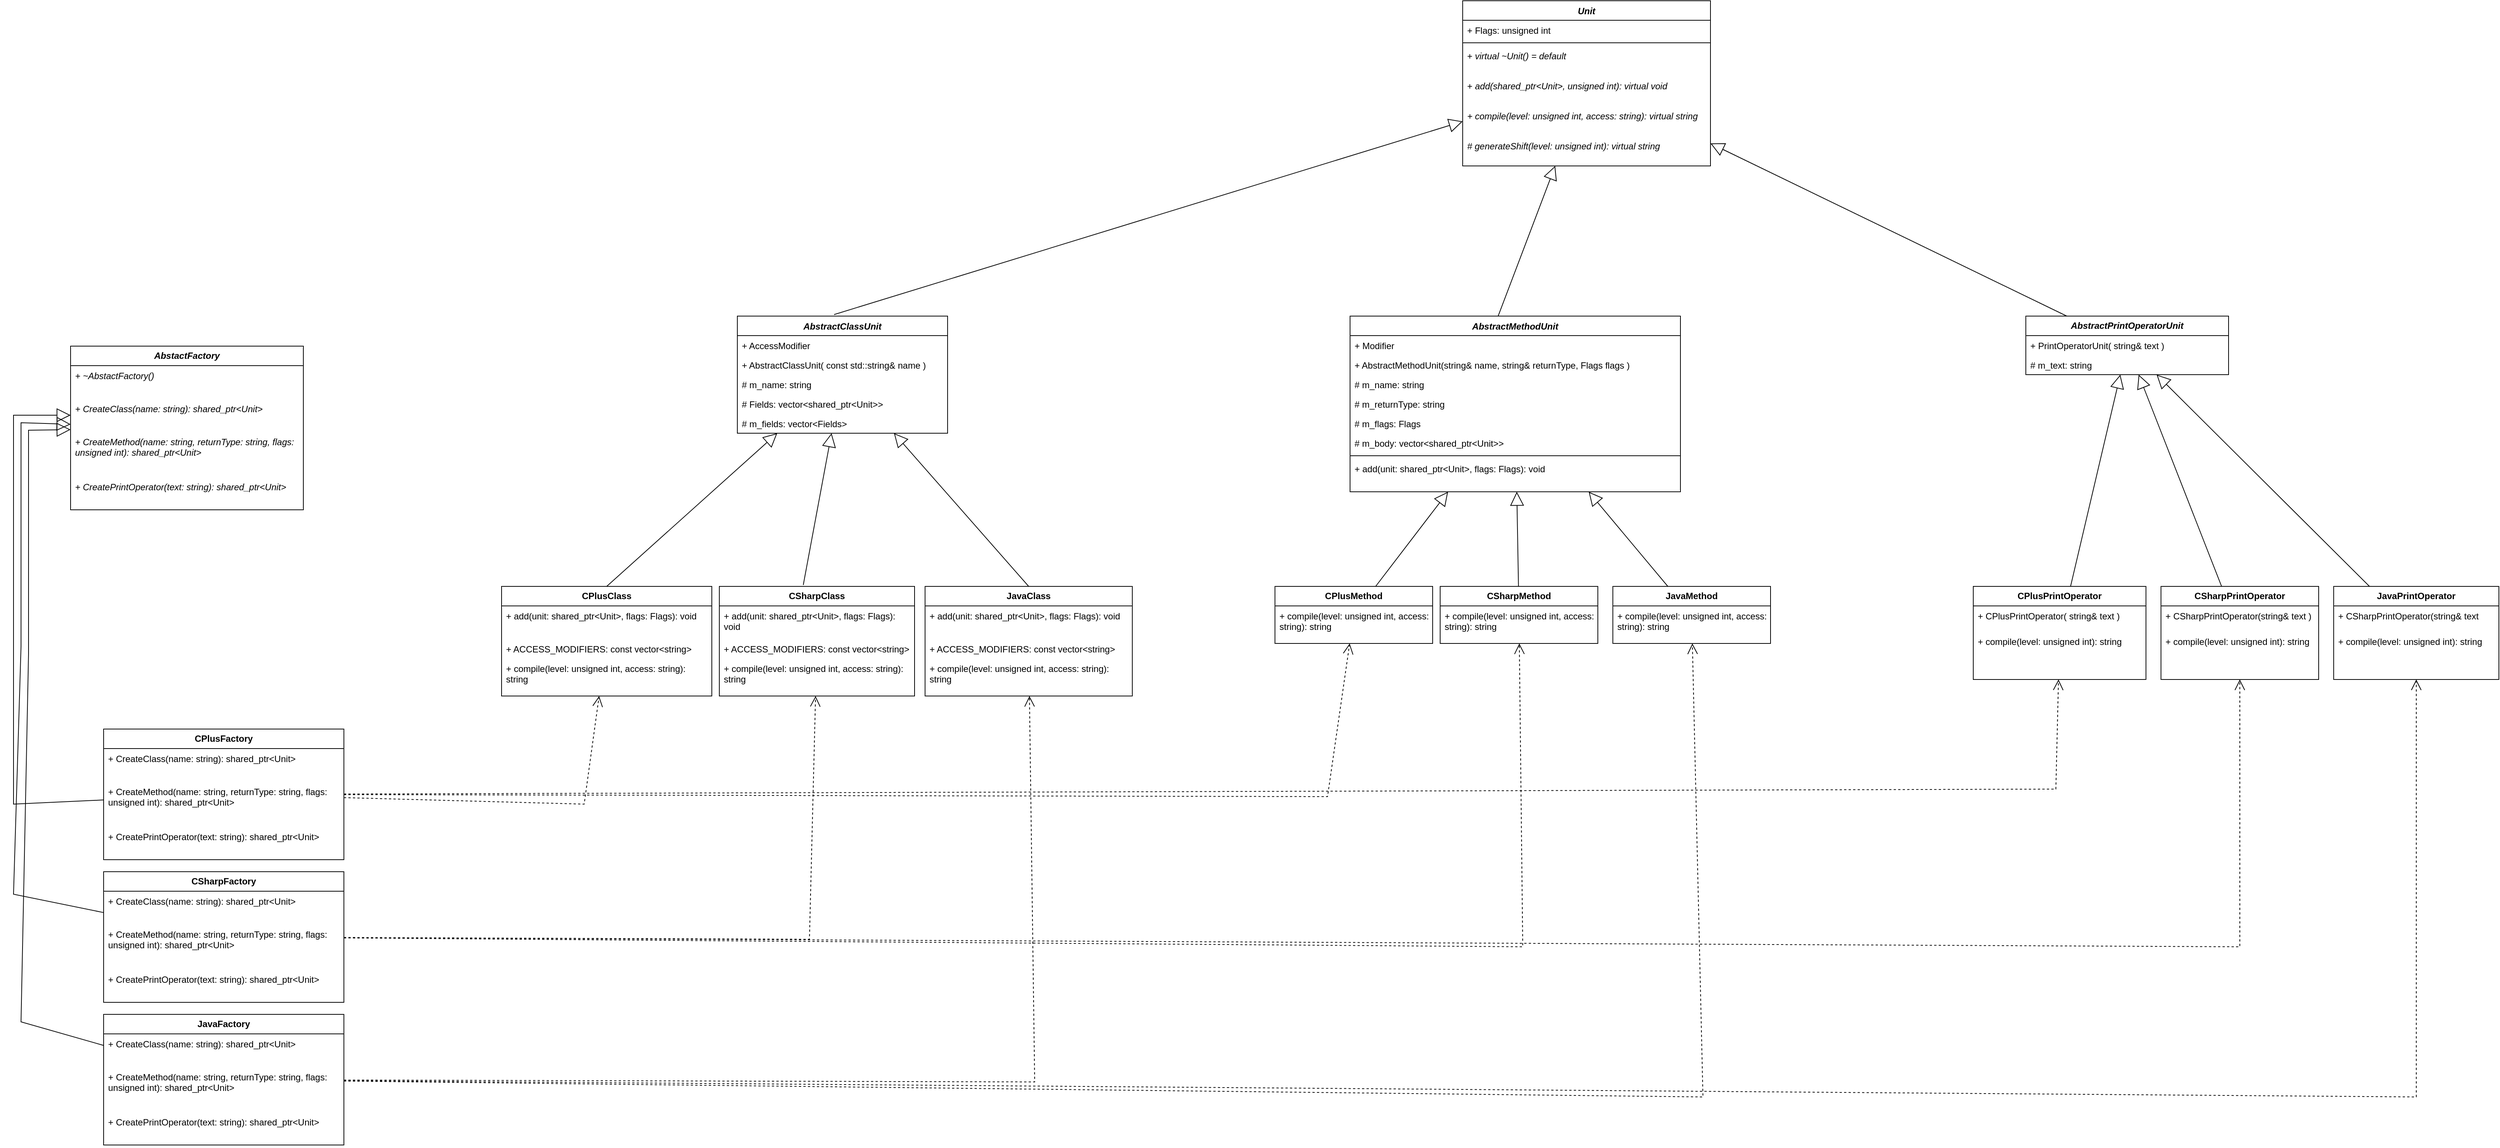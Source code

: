 <mxfile version="24.4.4" type="device">
  <diagram name="Страница — 1" id="qiLK4TDkztnywe2xz11D">
    <mxGraphModel dx="4507" dy="2692" grid="1" gridSize="10" guides="1" tooltips="1" connect="1" arrows="1" fold="1" page="1" pageScale="1" pageWidth="827" pageHeight="1169" math="0" shadow="0">
      <root>
        <mxCell id="0" />
        <mxCell id="1" parent="0" />
        <mxCell id="GWD56itQVeRUP17GlNMs-5" value="&lt;i&gt;Unit&lt;/i&gt;" style="swimlane;fontStyle=1;align=center;verticalAlign=top;childLayout=stackLayout;horizontal=1;startSize=26;horizontalStack=0;resizeParent=1;resizeParentMax=0;resizeLast=0;collapsible=1;marginBottom=0;whiteSpace=wrap;html=1;" parent="1" vertex="1">
          <mxGeometry x="1130" y="-540" width="330" height="220" as="geometry" />
        </mxCell>
        <mxCell id="GWD56itQVeRUP17GlNMs-6" value="+ Flags: unsigned int&lt;div&gt;&lt;br&gt;&lt;/div&gt;" style="text;strokeColor=none;fillColor=none;align=left;verticalAlign=top;spacingLeft=4;spacingRight=4;overflow=hidden;rotatable=0;points=[[0,0.5],[1,0.5]];portConstraint=eastwest;whiteSpace=wrap;html=1;" parent="GWD56itQVeRUP17GlNMs-5" vertex="1">
          <mxGeometry y="26" width="330" height="26" as="geometry" />
        </mxCell>
        <mxCell id="GWD56itQVeRUP17GlNMs-7" value="" style="line;strokeWidth=1;fillColor=none;align=left;verticalAlign=middle;spacingTop=-1;spacingLeft=3;spacingRight=3;rotatable=0;labelPosition=right;points=[];portConstraint=eastwest;strokeColor=inherit;" parent="GWD56itQVeRUP17GlNMs-5" vertex="1">
          <mxGeometry y="52" width="330" height="8" as="geometry" />
        </mxCell>
        <mxCell id="GWD56itQVeRUP17GlNMs-11" value="+ &lt;i&gt;virtual ~Unit() = default&lt;/i&gt;" style="text;strokeColor=none;fillColor=none;align=left;verticalAlign=top;spacingLeft=4;spacingRight=4;overflow=hidden;rotatable=0;points=[[0,0.5],[1,0.5]];portConstraint=eastwest;whiteSpace=wrap;html=1;" parent="GWD56itQVeRUP17GlNMs-5" vertex="1">
          <mxGeometry y="60" width="330" height="40" as="geometry" />
        </mxCell>
        <mxCell id="GWD56itQVeRUP17GlNMs-8" value="+ &lt;i&gt;add(shared_ptr&amp;lt;Unit&amp;gt;, unsigned int): virtual void&lt;/i&gt;" style="text;strokeColor=none;fillColor=none;align=left;verticalAlign=top;spacingLeft=4;spacingRight=4;overflow=hidden;rotatable=0;points=[[0,0.5],[1,0.5]];portConstraint=eastwest;whiteSpace=wrap;html=1;" parent="GWD56itQVeRUP17GlNMs-5" vertex="1">
          <mxGeometry y="100" width="330" height="40" as="geometry" />
        </mxCell>
        <mxCell id="GWD56itQVeRUP17GlNMs-9" value="&lt;i&gt;+ compile(level: unsigned int, access: string): virtual string&lt;/i&gt;" style="text;strokeColor=none;fillColor=none;align=left;verticalAlign=top;spacingLeft=4;spacingRight=4;overflow=hidden;rotatable=0;points=[[0,0.5],[1,0.5]];portConstraint=eastwest;whiteSpace=wrap;html=1;" parent="GWD56itQVeRUP17GlNMs-5" vertex="1">
          <mxGeometry y="140" width="330" height="40" as="geometry" />
        </mxCell>
        <mxCell id="GWD56itQVeRUP17GlNMs-10" value="&lt;i&gt;# generateShift(level: unsigned int): virtual string&lt;/i&gt;" style="text;strokeColor=none;fillColor=none;align=left;verticalAlign=top;spacingLeft=4;spacingRight=4;overflow=hidden;rotatable=0;points=[[0,0.5],[1,0.5]];portConstraint=eastwest;whiteSpace=wrap;html=1;" parent="GWD56itQVeRUP17GlNMs-5" vertex="1">
          <mxGeometry y="180" width="330" height="40" as="geometry" />
        </mxCell>
        <mxCell id="GWD56itQVeRUP17GlNMs-12" value="&lt;i&gt;AbstractClassUnit&lt;/i&gt;" style="swimlane;fontStyle=1;align=center;verticalAlign=top;childLayout=stackLayout;horizontal=1;startSize=26;horizontalStack=0;resizeParent=1;resizeParentMax=0;resizeLast=0;collapsible=1;marginBottom=0;whiteSpace=wrap;html=1;" parent="1" vertex="1">
          <mxGeometry x="164" y="-120" width="280" height="156" as="geometry" />
        </mxCell>
        <mxCell id="GWD56itQVeRUP17GlNMs-13" value="+ AccessModifier" style="text;strokeColor=none;fillColor=none;align=left;verticalAlign=top;spacingLeft=4;spacingRight=4;overflow=hidden;rotatable=0;points=[[0,0.5],[1,0.5]];portConstraint=eastwest;whiteSpace=wrap;html=1;" parent="GWD56itQVeRUP17GlNMs-12" vertex="1">
          <mxGeometry y="26" width="280" height="26" as="geometry" />
        </mxCell>
        <mxCell id="GWD56itQVeRUP17GlNMs-39" value="+ AbstractClassUnit( const std::string&amp;amp; name )" style="text;strokeColor=none;fillColor=none;align=left;verticalAlign=top;spacingLeft=4;spacingRight=4;overflow=hidden;rotatable=0;points=[[0,0.5],[1,0.5]];portConstraint=eastwest;whiteSpace=wrap;html=1;" parent="GWD56itQVeRUP17GlNMs-12" vertex="1">
          <mxGeometry y="52" width="280" height="26" as="geometry" />
        </mxCell>
        <mxCell id="GWD56itQVeRUP17GlNMs-15" value="# m_name: string" style="text;strokeColor=none;fillColor=none;align=left;verticalAlign=top;spacingLeft=4;spacingRight=4;overflow=hidden;rotatable=0;points=[[0,0.5],[1,0.5]];portConstraint=eastwest;whiteSpace=wrap;html=1;" parent="GWD56itQVeRUP17GlNMs-12" vertex="1">
          <mxGeometry y="78" width="280" height="26" as="geometry" />
        </mxCell>
        <mxCell id="GWD56itQVeRUP17GlNMs-16" value="# Fields: vector&amp;lt;shared_ptr&amp;lt;Unit&amp;gt;&amp;gt;" style="text;strokeColor=none;fillColor=none;align=left;verticalAlign=top;spacingLeft=4;spacingRight=4;overflow=hidden;rotatable=0;points=[[0,0.5],[1,0.5]];portConstraint=eastwest;whiteSpace=wrap;html=1;" parent="GWD56itQVeRUP17GlNMs-12" vertex="1">
          <mxGeometry y="104" width="280" height="26" as="geometry" />
        </mxCell>
        <mxCell id="GWD56itQVeRUP17GlNMs-17" value="# m_fields: vector&amp;lt;Fields&amp;gt;&lt;span style=&quot;font-family: monospace; font-size: 0px; text-wrap: nowrap;&quot;&gt;%3CmxGraphModel%3E%3Croot%3E%3CmxCell%20id%3D%220%22%2F%3E%3CmxCell%20id%3D%221%22%20parent%3D%220%22%2F%3E%3CmxCell%20id%3D%222%22%20value%3D%22%2B%20ACCESS_MODIFIERS%3A%20vector%26amp%3Blt%3Bstring%26amp%3Bgt%3B%22%20style%3D%22text%3BstrokeColor%3Dnone%3BfillColor%3Dnone%3Balign%3Dleft%3BverticalAlign%3Dtop%3BspacingLeft%3D4%3BspacingRight%3D4%3Boverflow%3Dhidden%3Brotatable%3D0%3Bpoints%3D%5B%5B0%2C0.5%5D%2C%5B1%2C0.5%5D%5D%3BportConstraint%3Deastwest%3BwhiteSpace%3Dwrap%3Bhtml%3D1%3B%22%20vertex%3D%221%22%20parent%3D%221%22%3E%3CmxGeometry%20x%3D%22300%22%20y%3D%22472%22%20width%3D%22250%22%20height%3D%2226%22%20as%3D%22geometry%22%2F%3E%3C%2FmxCell%3E%3C%2Froot%3E%3C%2FmxGraphModel%3E&lt;/span&gt;" style="text;strokeColor=none;fillColor=none;align=left;verticalAlign=top;spacingLeft=4;spacingRight=4;overflow=hidden;rotatable=0;points=[[0,0.5],[1,0.5]];portConstraint=eastwest;whiteSpace=wrap;html=1;" parent="GWD56itQVeRUP17GlNMs-12" vertex="1">
          <mxGeometry y="130" width="280" height="26" as="geometry" />
        </mxCell>
        <mxCell id="GWD56itQVeRUP17GlNMs-18" value="" style="endArrow=block;endSize=16;endFill=0;html=1;rounded=0;exitX=0.46;exitY=-0.013;exitDx=0;exitDy=0;exitPerimeter=0;" parent="1" source="GWD56itQVeRUP17GlNMs-12" target="GWD56itQVeRUP17GlNMs-5" edge="1">
          <mxGeometry width="160" relative="1" as="geometry">
            <mxPoint x="510" y="-130" as="sourcePoint" />
            <mxPoint x="670" y="-130" as="targetPoint" />
          </mxGeometry>
        </mxCell>
        <mxCell id="GWD56itQVeRUP17GlNMs-19" value="&lt;b&gt;CPlusClass&lt;/b&gt;" style="swimlane;fontStyle=0;childLayout=stackLayout;horizontal=1;startSize=26;fillColor=none;horizontalStack=0;resizeParent=1;resizeParentMax=0;resizeLast=0;collapsible=1;marginBottom=0;whiteSpace=wrap;html=1;" parent="1" vertex="1">
          <mxGeometry x="-150" y="240" width="280" height="146" as="geometry" />
        </mxCell>
        <mxCell id="GWD56itQVeRUP17GlNMs-20" value="+ add(unit: shared_ptr&amp;lt;Unit&amp;gt;, flags: Flags): void" style="text;strokeColor=none;fillColor=none;align=left;verticalAlign=top;spacingLeft=4;spacingRight=4;overflow=hidden;rotatable=0;points=[[0,0.5],[1,0.5]];portConstraint=eastwest;whiteSpace=wrap;html=1;" parent="GWD56itQVeRUP17GlNMs-19" vertex="1">
          <mxGeometry y="26" width="280" height="44" as="geometry" />
        </mxCell>
        <mxCell id="QZtHSP2NVv1LW4eEc2s5-1" value="+ ACCESS_MODIFIERS: const vector&amp;lt;string&amp;gt;" style="text;strokeColor=none;fillColor=none;align=left;verticalAlign=top;spacingLeft=4;spacingRight=4;overflow=hidden;rotatable=0;points=[[0,0.5],[1,0.5]];portConstraint=eastwest;whiteSpace=wrap;html=1;" parent="GWD56itQVeRUP17GlNMs-19" vertex="1">
          <mxGeometry y="70" width="280" height="26" as="geometry" />
        </mxCell>
        <mxCell id="GWD56itQVeRUP17GlNMs-21" value="+ compile(level: unsigned int, access: string): string" style="text;strokeColor=none;fillColor=none;align=left;verticalAlign=top;spacingLeft=4;spacingRight=4;overflow=hidden;rotatable=0;points=[[0,0.5],[1,0.5]];portConstraint=eastwest;whiteSpace=wrap;html=1;" parent="GWD56itQVeRUP17GlNMs-19" vertex="1">
          <mxGeometry y="96" width="280" height="50" as="geometry" />
        </mxCell>
        <mxCell id="GWD56itQVeRUP17GlNMs-22" value="&lt;b&gt;CSharpClass&lt;/b&gt;" style="swimlane;fontStyle=0;childLayout=stackLayout;horizontal=1;startSize=26;fillColor=none;horizontalStack=0;resizeParent=1;resizeParentMax=0;resizeLast=0;collapsible=1;marginBottom=0;whiteSpace=wrap;html=1;" parent="1" vertex="1">
          <mxGeometry x="140" y="240" width="260" height="146" as="geometry" />
        </mxCell>
        <mxCell id="GWD56itQVeRUP17GlNMs-23" value="+ add(unit: shared_ptr&amp;lt;Unit&amp;gt;, flags: Flags): void" style="text;strokeColor=none;fillColor=none;align=left;verticalAlign=top;spacingLeft=4;spacingRight=4;overflow=hidden;rotatable=0;points=[[0,0.5],[1,0.5]];portConstraint=eastwest;whiteSpace=wrap;html=1;" parent="GWD56itQVeRUP17GlNMs-22" vertex="1">
          <mxGeometry y="26" width="260" height="44" as="geometry" />
        </mxCell>
        <mxCell id="QZtHSP2NVv1LW4eEc2s5-2" value="+ ACCESS_MODIFIERS: const vector&amp;lt;string&amp;gt;" style="text;strokeColor=none;fillColor=none;align=left;verticalAlign=top;spacingLeft=4;spacingRight=4;overflow=hidden;rotatable=0;points=[[0,0.5],[1,0.5]];portConstraint=eastwest;whiteSpace=wrap;html=1;" parent="GWD56itQVeRUP17GlNMs-22" vertex="1">
          <mxGeometry y="70" width="260" height="26" as="geometry" />
        </mxCell>
        <mxCell id="GWD56itQVeRUP17GlNMs-24" value="+ compile(level: unsigned int, access: string): string" style="text;strokeColor=none;fillColor=none;align=left;verticalAlign=top;spacingLeft=4;spacingRight=4;overflow=hidden;rotatable=0;points=[[0,0.5],[1,0.5]];portConstraint=eastwest;whiteSpace=wrap;html=1;" parent="GWD56itQVeRUP17GlNMs-22" vertex="1">
          <mxGeometry y="96" width="260" height="50" as="geometry" />
        </mxCell>
        <mxCell id="GWD56itQVeRUP17GlNMs-25" value="&lt;b&gt;JavaClass&lt;/b&gt;" style="swimlane;fontStyle=0;childLayout=stackLayout;horizontal=1;startSize=26;fillColor=none;horizontalStack=0;resizeParent=1;resizeParentMax=0;resizeLast=0;collapsible=1;marginBottom=0;whiteSpace=wrap;html=1;" parent="1" vertex="1">
          <mxGeometry x="414" y="240" width="276" height="146" as="geometry" />
        </mxCell>
        <mxCell id="GWD56itQVeRUP17GlNMs-26" value="+ add(unit: shared_ptr&amp;lt;Unit&amp;gt;, flags: Flags): void" style="text;strokeColor=none;fillColor=none;align=left;verticalAlign=top;spacingLeft=4;spacingRight=4;overflow=hidden;rotatable=0;points=[[0,0.5],[1,0.5]];portConstraint=eastwest;whiteSpace=wrap;html=1;" parent="GWD56itQVeRUP17GlNMs-25" vertex="1">
          <mxGeometry y="26" width="276" height="44" as="geometry" />
        </mxCell>
        <mxCell id="QZtHSP2NVv1LW4eEc2s5-3" value="+ ACCESS_MODIFIERS: const vector&amp;lt;string&amp;gt;" style="text;strokeColor=none;fillColor=none;align=left;verticalAlign=top;spacingLeft=4;spacingRight=4;overflow=hidden;rotatable=0;points=[[0,0.5],[1,0.5]];portConstraint=eastwest;whiteSpace=wrap;html=1;" parent="GWD56itQVeRUP17GlNMs-25" vertex="1">
          <mxGeometry y="70" width="276" height="26" as="geometry" />
        </mxCell>
        <mxCell id="GWD56itQVeRUP17GlNMs-27" value="+ compile(level: unsigned int, access: string): string" style="text;strokeColor=none;fillColor=none;align=left;verticalAlign=top;spacingLeft=4;spacingRight=4;overflow=hidden;rotatable=0;points=[[0,0.5],[1,0.5]];portConstraint=eastwest;whiteSpace=wrap;html=1;" parent="GWD56itQVeRUP17GlNMs-25" vertex="1">
          <mxGeometry y="96" width="276" height="50" as="geometry" />
        </mxCell>
        <mxCell id="GWD56itQVeRUP17GlNMs-28" value="" style="endArrow=block;endSize=16;endFill=0;html=1;rounded=0;exitX=0.5;exitY=0;exitDx=0;exitDy=0;" parent="1" source="GWD56itQVeRUP17GlNMs-19" target="GWD56itQVeRUP17GlNMs-12" edge="1">
          <mxGeometry width="160" relative="1" as="geometry">
            <mxPoint x="-180" y="-14" as="sourcePoint" />
            <mxPoint x="210" y="-220" as="targetPoint" />
          </mxGeometry>
        </mxCell>
        <mxCell id="GWD56itQVeRUP17GlNMs-29" value="" style="endArrow=block;endSize=16;endFill=0;html=1;rounded=0;exitX=0.43;exitY=-0.013;exitDx=0;exitDy=0;exitPerimeter=0;" parent="1" source="GWD56itQVeRUP17GlNMs-22" target="GWD56itQVeRUP17GlNMs-12" edge="1">
          <mxGeometry width="160" relative="1" as="geometry">
            <mxPoint x="79" y="120" as="sourcePoint" />
            <mxPoint x="186" y="46" as="targetPoint" />
          </mxGeometry>
        </mxCell>
        <mxCell id="GWD56itQVeRUP17GlNMs-30" value="" style="endArrow=block;endSize=16;endFill=0;html=1;rounded=0;exitX=0.5;exitY=0;exitDx=0;exitDy=0;" parent="1" source="GWD56itQVeRUP17GlNMs-25" target="GWD56itQVeRUP17GlNMs-12" edge="1">
          <mxGeometry width="160" relative="1" as="geometry">
            <mxPoint x="520" y="74" as="sourcePoint" />
            <mxPoint x="627" as="targetPoint" />
          </mxGeometry>
        </mxCell>
        <mxCell id="GWD56itQVeRUP17GlNMs-47" value="" style="endArrow=block;endSize=16;endFill=0;html=1;rounded=0;exitX=0.446;exitY=0.011;exitDx=0;exitDy=0;exitPerimeter=0;" parent="1" source="GWD56itQVeRUP17GlNMs-58" target="GWD56itQVeRUP17GlNMs-5" edge="1">
          <mxGeometry width="160" relative="1" as="geometry">
            <mxPoint x="1077" y="-90" as="sourcePoint" />
            <mxPoint x="837" y="-309" as="targetPoint" />
          </mxGeometry>
        </mxCell>
        <mxCell id="GWD56itQVeRUP17GlNMs-58" value="&lt;i&gt;AbstractMethodUnit&lt;/i&gt;" style="swimlane;fontStyle=1;align=center;verticalAlign=top;childLayout=stackLayout;horizontal=1;startSize=26;horizontalStack=0;resizeParent=1;resizeParentMax=0;resizeLast=0;collapsible=1;marginBottom=0;whiteSpace=wrap;html=1;" parent="1" vertex="1">
          <mxGeometry x="980" y="-120" width="440" height="234" as="geometry" />
        </mxCell>
        <mxCell id="GWD56itQVeRUP17GlNMs-59" value="+ Modifier" style="text;strokeColor=none;fillColor=none;align=left;verticalAlign=top;spacingLeft=4;spacingRight=4;overflow=hidden;rotatable=0;points=[[0,0.5],[1,0.5]];portConstraint=eastwest;whiteSpace=wrap;html=1;" parent="GWD56itQVeRUP17GlNMs-58" vertex="1">
          <mxGeometry y="26" width="440" height="26" as="geometry" />
        </mxCell>
        <mxCell id="GWD56itQVeRUP17GlNMs-66" value="+ AbstractMethodUnit(string&amp;amp; name, string&amp;amp; returnType, Flags flags )" style="text;strokeColor=none;fillColor=none;align=left;verticalAlign=top;spacingLeft=4;spacingRight=4;overflow=hidden;rotatable=0;points=[[0,0.5],[1,0.5]];portConstraint=eastwest;whiteSpace=wrap;html=1;" parent="GWD56itQVeRUP17GlNMs-58" vertex="1">
          <mxGeometry y="52" width="440" height="26" as="geometry" />
        </mxCell>
        <mxCell id="GWD56itQVeRUP17GlNMs-60" value="# m_name: string" style="text;strokeColor=none;fillColor=none;align=left;verticalAlign=top;spacingLeft=4;spacingRight=4;overflow=hidden;rotatable=0;points=[[0,0.5],[1,0.5]];portConstraint=eastwest;whiteSpace=wrap;html=1;" parent="GWD56itQVeRUP17GlNMs-58" vertex="1">
          <mxGeometry y="78" width="440" height="26" as="geometry" />
        </mxCell>
        <mxCell id="GWD56itQVeRUP17GlNMs-61" value="# m_returnType: string" style="text;strokeColor=none;fillColor=none;align=left;verticalAlign=top;spacingLeft=4;spacingRight=4;overflow=hidden;rotatable=0;points=[[0,0.5],[1,0.5]];portConstraint=eastwest;whiteSpace=wrap;html=1;" parent="GWD56itQVeRUP17GlNMs-58" vertex="1">
          <mxGeometry y="104" width="440" height="26" as="geometry" />
        </mxCell>
        <mxCell id="GWD56itQVeRUP17GlNMs-62" value="# m_flags: Flags&lt;div&gt;&lt;br&gt;&lt;/div&gt;" style="text;strokeColor=none;fillColor=none;align=left;verticalAlign=top;spacingLeft=4;spacingRight=4;overflow=hidden;rotatable=0;points=[[0,0.5],[1,0.5]];portConstraint=eastwest;whiteSpace=wrap;html=1;" parent="GWD56itQVeRUP17GlNMs-58" vertex="1">
          <mxGeometry y="130" width="440" height="26" as="geometry" />
        </mxCell>
        <mxCell id="GWD56itQVeRUP17GlNMs-63" value="# m_body: vector&amp;lt;shared_ptr&amp;lt;Unit&amp;gt;&amp;gt;" style="text;strokeColor=none;fillColor=none;align=left;verticalAlign=top;spacingLeft=4;spacingRight=4;overflow=hidden;rotatable=0;points=[[0,0.5],[1,0.5]];portConstraint=eastwest;whiteSpace=wrap;html=1;" parent="GWD56itQVeRUP17GlNMs-58" vertex="1">
          <mxGeometry y="156" width="440" height="26" as="geometry" />
        </mxCell>
        <mxCell id="GWD56itQVeRUP17GlNMs-64" value="" style="line;strokeWidth=1;fillColor=none;align=left;verticalAlign=middle;spacingTop=-1;spacingLeft=3;spacingRight=3;rotatable=0;labelPosition=right;points=[];portConstraint=eastwest;strokeColor=inherit;" parent="GWD56itQVeRUP17GlNMs-58" vertex="1">
          <mxGeometry y="182" width="440" height="8" as="geometry" />
        </mxCell>
        <mxCell id="GWD56itQVeRUP17GlNMs-65" value="+ add(unit: shared_ptr&amp;lt;Unit&amp;gt;, flags: Flags): void" style="text;strokeColor=none;fillColor=none;align=left;verticalAlign=top;spacingLeft=4;spacingRight=4;overflow=hidden;rotatable=0;points=[[0,0.5],[1,0.5]];portConstraint=eastwest;whiteSpace=wrap;html=1;" parent="GWD56itQVeRUP17GlNMs-58" vertex="1">
          <mxGeometry y="190" width="440" height="44" as="geometry" />
        </mxCell>
        <mxCell id="GWD56itQVeRUP17GlNMs-72" value="&lt;b&gt;CPlusMethod&lt;/b&gt;" style="swimlane;fontStyle=0;childLayout=stackLayout;horizontal=1;startSize=26;fillColor=none;horizontalStack=0;resizeParent=1;resizeParentMax=0;resizeLast=0;collapsible=1;marginBottom=0;whiteSpace=wrap;html=1;" parent="1" vertex="1">
          <mxGeometry x="880" y="240" width="210" height="76" as="geometry" />
        </mxCell>
        <mxCell id="GWD56itQVeRUP17GlNMs-73" value="+ compile(level: unsigned int, access: string): string" style="text;strokeColor=none;fillColor=none;align=left;verticalAlign=top;spacingLeft=4;spacingRight=4;overflow=hidden;rotatable=0;points=[[0,0.5],[1,0.5]];portConstraint=eastwest;whiteSpace=wrap;html=1;" parent="GWD56itQVeRUP17GlNMs-72" vertex="1">
          <mxGeometry y="26" width="210" height="50" as="geometry" />
        </mxCell>
        <mxCell id="GWD56itQVeRUP17GlNMs-74" value="&lt;b&gt;CSharpMethod&lt;/b&gt;" style="swimlane;fontStyle=0;childLayout=stackLayout;horizontal=1;startSize=26;fillColor=none;horizontalStack=0;resizeParent=1;resizeParentMax=0;resizeLast=0;collapsible=1;marginBottom=0;whiteSpace=wrap;html=1;" parent="1" vertex="1">
          <mxGeometry x="1100" y="240" width="210" height="76" as="geometry" />
        </mxCell>
        <mxCell id="GWD56itQVeRUP17GlNMs-75" value="+ compile(level: unsigned int, access: string): string" style="text;strokeColor=none;fillColor=none;align=left;verticalAlign=top;spacingLeft=4;spacingRight=4;overflow=hidden;rotatable=0;points=[[0,0.5],[1,0.5]];portConstraint=eastwest;whiteSpace=wrap;html=1;" parent="GWD56itQVeRUP17GlNMs-74" vertex="1">
          <mxGeometry y="26" width="210" height="50" as="geometry" />
        </mxCell>
        <mxCell id="GWD56itQVeRUP17GlNMs-76" value="&lt;b&gt;JavaMethod&lt;/b&gt;" style="swimlane;fontStyle=0;childLayout=stackLayout;horizontal=1;startSize=26;fillColor=none;horizontalStack=0;resizeParent=1;resizeParentMax=0;resizeLast=0;collapsible=1;marginBottom=0;whiteSpace=wrap;html=1;" parent="1" vertex="1">
          <mxGeometry x="1330" y="240" width="210" height="76" as="geometry" />
        </mxCell>
        <mxCell id="GWD56itQVeRUP17GlNMs-77" value="+ compile(level: unsigned int, access: string): string" style="text;strokeColor=none;fillColor=none;align=left;verticalAlign=top;spacingLeft=4;spacingRight=4;overflow=hidden;rotatable=0;points=[[0,0.5],[1,0.5]];portConstraint=eastwest;whiteSpace=wrap;html=1;" parent="GWD56itQVeRUP17GlNMs-76" vertex="1">
          <mxGeometry y="26" width="210" height="50" as="geometry" />
        </mxCell>
        <mxCell id="GWD56itQVeRUP17GlNMs-78" value="" style="endArrow=block;endSize=16;endFill=0;html=1;rounded=0;" parent="1" source="GWD56itQVeRUP17GlNMs-72" target="GWD56itQVeRUP17GlNMs-58" edge="1">
          <mxGeometry width="160" relative="1" as="geometry">
            <mxPoint x="894" y="208" as="sourcePoint" />
            <mxPoint x="730" y="30" as="targetPoint" />
          </mxGeometry>
        </mxCell>
        <mxCell id="GWD56itQVeRUP17GlNMs-79" value="" style="endArrow=block;endSize=16;endFill=0;html=1;rounded=0;" parent="1" source="GWD56itQVeRUP17GlNMs-74" target="GWD56itQVeRUP17GlNMs-58" edge="1">
          <mxGeometry width="160" relative="1" as="geometry">
            <mxPoint x="1192" y="238" as="sourcePoint" />
            <mxPoint x="1086" y="124" as="targetPoint" />
          </mxGeometry>
        </mxCell>
        <mxCell id="GWD56itQVeRUP17GlNMs-80" value="" style="endArrow=block;endSize=16;endFill=0;html=1;rounded=0;" parent="1" source="GWD56itQVeRUP17GlNMs-76" target="GWD56itQVeRUP17GlNMs-58" edge="1">
          <mxGeometry width="160" relative="1" as="geometry">
            <mxPoint x="1202" y="248" as="sourcePoint" />
            <mxPoint x="1206" y="124" as="targetPoint" />
          </mxGeometry>
        </mxCell>
        <mxCell id="GWD56itQVeRUP17GlNMs-81" value="&lt;b&gt;&lt;i&gt;AbstractPrintOperatorUnit&lt;/i&gt;&lt;/b&gt;" style="swimlane;fontStyle=0;childLayout=stackLayout;horizontal=1;startSize=26;fillColor=none;horizontalStack=0;resizeParent=1;resizeParentMax=0;resizeLast=0;collapsible=1;marginBottom=0;whiteSpace=wrap;html=1;" parent="1" vertex="1">
          <mxGeometry x="1880" y="-120" width="270" height="78" as="geometry" />
        </mxCell>
        <mxCell id="GWD56itQVeRUP17GlNMs-82" value="+ PrintOperatorUnit( string&amp;amp; text )" style="text;strokeColor=none;fillColor=none;align=left;verticalAlign=top;spacingLeft=4;spacingRight=4;overflow=hidden;rotatable=0;points=[[0,0.5],[1,0.5]];portConstraint=eastwest;whiteSpace=wrap;html=1;" parent="GWD56itQVeRUP17GlNMs-81" vertex="1">
          <mxGeometry y="26" width="270" height="26" as="geometry" />
        </mxCell>
        <mxCell id="GWD56itQVeRUP17GlNMs-83" value="# m_text: string" style="text;strokeColor=none;fillColor=none;align=left;verticalAlign=top;spacingLeft=4;spacingRight=4;overflow=hidden;rotatable=0;points=[[0,0.5],[1,0.5]];portConstraint=eastwest;whiteSpace=wrap;html=1;" parent="GWD56itQVeRUP17GlNMs-81" vertex="1">
          <mxGeometry y="52" width="270" height="26" as="geometry" />
        </mxCell>
        <mxCell id="GWD56itQVeRUP17GlNMs-84" value="&lt;b&gt;CPlusPrintOperator&lt;/b&gt;" style="swimlane;fontStyle=0;childLayout=stackLayout;horizontal=1;startSize=26;fillColor=none;horizontalStack=0;resizeParent=1;resizeParentMax=0;resizeLast=0;collapsible=1;marginBottom=0;whiteSpace=wrap;html=1;" parent="1" vertex="1">
          <mxGeometry x="1810" y="240" width="230" height="124" as="geometry" />
        </mxCell>
        <mxCell id="GWD56itQVeRUP17GlNMs-85" value="+ CPlusPrintOperator( string&amp;amp; text )" style="text;strokeColor=none;fillColor=none;align=left;verticalAlign=top;spacingLeft=4;spacingRight=4;overflow=hidden;rotatable=0;points=[[0,0.5],[1,0.5]];portConstraint=eastwest;whiteSpace=wrap;html=1;" parent="GWD56itQVeRUP17GlNMs-84" vertex="1">
          <mxGeometry y="26" width="230" height="34" as="geometry" />
        </mxCell>
        <mxCell id="GWD56itQVeRUP17GlNMs-90" value="+ compile(level: unsigned int): string" style="text;strokeColor=none;fillColor=none;align=left;verticalAlign=top;spacingLeft=4;spacingRight=4;overflow=hidden;rotatable=0;points=[[0,0.5],[1,0.5]];portConstraint=eastwest;whiteSpace=wrap;html=1;" parent="GWD56itQVeRUP17GlNMs-84" vertex="1">
          <mxGeometry y="60" width="230" height="64" as="geometry" />
        </mxCell>
        <mxCell id="GWD56itQVeRUP17GlNMs-86" value="&lt;b&gt;CSharpPrintOperator&lt;/b&gt;" style="swimlane;fontStyle=0;childLayout=stackLayout;horizontal=1;startSize=26;fillColor=none;horizontalStack=0;resizeParent=1;resizeParentMax=0;resizeLast=0;collapsible=1;marginBottom=0;whiteSpace=wrap;html=1;" parent="1" vertex="1">
          <mxGeometry x="2060" y="240" width="210" height="124" as="geometry" />
        </mxCell>
        <mxCell id="GWD56itQVeRUP17GlNMs-87" value="+ CSharpPrintOperator(string&amp;amp; text )" style="text;strokeColor=none;fillColor=none;align=left;verticalAlign=top;spacingLeft=4;spacingRight=4;overflow=hidden;rotatable=0;points=[[0,0.5],[1,0.5]];portConstraint=eastwest;whiteSpace=wrap;html=1;" parent="GWD56itQVeRUP17GlNMs-86" vertex="1">
          <mxGeometry y="26" width="210" height="34" as="geometry" />
        </mxCell>
        <mxCell id="GWD56itQVeRUP17GlNMs-91" value="+ compile(level: unsigned int): string" style="text;strokeColor=none;fillColor=none;align=left;verticalAlign=top;spacingLeft=4;spacingRight=4;overflow=hidden;rotatable=0;points=[[0,0.5],[1,0.5]];portConstraint=eastwest;whiteSpace=wrap;html=1;" parent="GWD56itQVeRUP17GlNMs-86" vertex="1">
          <mxGeometry y="60" width="210" height="64" as="geometry" />
        </mxCell>
        <mxCell id="GWD56itQVeRUP17GlNMs-88" value="&lt;b&gt;JavaPrintOperator&lt;/b&gt;" style="swimlane;fontStyle=0;childLayout=stackLayout;horizontal=1;startSize=26;fillColor=none;horizontalStack=0;resizeParent=1;resizeParentMax=0;resizeLast=0;collapsible=1;marginBottom=0;whiteSpace=wrap;html=1;" parent="1" vertex="1">
          <mxGeometry x="2290" y="240" width="220" height="124" as="geometry" />
        </mxCell>
        <mxCell id="GWD56itQVeRUP17GlNMs-89" value="+ CSharpPrintOperator(string&amp;amp; text&amp;nbsp;" style="text;strokeColor=none;fillColor=none;align=left;verticalAlign=top;spacingLeft=4;spacingRight=4;overflow=hidden;rotatable=0;points=[[0,0.5],[1,0.5]];portConstraint=eastwest;whiteSpace=wrap;html=1;" parent="GWD56itQVeRUP17GlNMs-88" vertex="1">
          <mxGeometry y="26" width="220" height="34" as="geometry" />
        </mxCell>
        <mxCell id="GWD56itQVeRUP17GlNMs-92" value="+ compile(level: unsigned int): string" style="text;strokeColor=none;fillColor=none;align=left;verticalAlign=top;spacingLeft=4;spacingRight=4;overflow=hidden;rotatable=0;points=[[0,0.5],[1,0.5]];portConstraint=eastwest;whiteSpace=wrap;html=1;" parent="GWD56itQVeRUP17GlNMs-88" vertex="1">
          <mxGeometry y="60" width="220" height="64" as="geometry" />
        </mxCell>
        <mxCell id="GWD56itQVeRUP17GlNMs-93" value="" style="endArrow=block;endSize=16;endFill=0;html=1;rounded=0;" parent="1" source="GWD56itQVeRUP17GlNMs-81" target="GWD56itQVeRUP17GlNMs-5" edge="1">
          <mxGeometry width="160" relative="1" as="geometry">
            <mxPoint x="1186" y="-107" as="sourcePoint" />
            <mxPoint x="1263" y="-310" as="targetPoint" />
          </mxGeometry>
        </mxCell>
        <mxCell id="GWD56itQVeRUP17GlNMs-94" value="" style="endArrow=block;endSize=16;endFill=0;html=1;rounded=0;" parent="1" source="GWD56itQVeRUP17GlNMs-84" target="GWD56itQVeRUP17GlNMs-81" edge="1">
          <mxGeometry width="160" relative="1" as="geometry">
            <mxPoint x="1935" y="136" as="sourcePoint" />
            <mxPoint x="1830" y="10" as="targetPoint" />
          </mxGeometry>
        </mxCell>
        <mxCell id="GWD56itQVeRUP17GlNMs-95" value="" style="endArrow=block;endSize=16;endFill=0;html=1;rounded=0;" parent="1" source="GWD56itQVeRUP17GlNMs-86" target="GWD56itQVeRUP17GlNMs-81" edge="1">
          <mxGeometry width="160" relative="1" as="geometry">
            <mxPoint x="1950" y="250" as="sourcePoint" />
            <mxPoint x="2016" y="-32" as="targetPoint" />
          </mxGeometry>
        </mxCell>
        <mxCell id="GWD56itQVeRUP17GlNMs-96" value="" style="endArrow=block;endSize=16;endFill=0;html=1;rounded=0;" parent="1" source="GWD56itQVeRUP17GlNMs-88" target="GWD56itQVeRUP17GlNMs-81" edge="1">
          <mxGeometry width="160" relative="1" as="geometry">
            <mxPoint x="1960" y="260" as="sourcePoint" />
            <mxPoint x="2026" y="-22" as="targetPoint" />
          </mxGeometry>
        </mxCell>
        <mxCell id="GWD56itQVeRUP17GlNMs-97" value="&lt;b&gt;&lt;i&gt;AbstactFactory&lt;/i&gt;&lt;/b&gt;" style="swimlane;fontStyle=0;childLayout=stackLayout;horizontal=1;startSize=26;fillColor=none;horizontalStack=0;resizeParent=1;resizeParentMax=0;resizeLast=0;collapsible=1;marginBottom=0;whiteSpace=wrap;html=1;" parent="1" vertex="1">
          <mxGeometry x="-724" y="-80" width="310" height="218" as="geometry" />
        </mxCell>
        <mxCell id="GWD56itQVeRUP17GlNMs-101" value="&lt;i&gt;+ ~AbstactFactory()&lt;/i&gt;" style="text;strokeColor=none;fillColor=none;align=left;verticalAlign=top;spacingLeft=4;spacingRight=4;overflow=hidden;rotatable=0;points=[[0,0.5],[1,0.5]];portConstraint=eastwest;whiteSpace=wrap;html=1;" parent="GWD56itQVeRUP17GlNMs-97" vertex="1">
          <mxGeometry y="26" width="310" height="44" as="geometry" />
        </mxCell>
        <mxCell id="GWD56itQVeRUP17GlNMs-98" value="&lt;i&gt;+ CreateClass(name: string): shared_ptr&amp;lt;Unit&amp;gt;&lt;/i&gt;" style="text;strokeColor=none;fillColor=none;align=left;verticalAlign=top;spacingLeft=4;spacingRight=4;overflow=hidden;rotatable=0;points=[[0,0.5],[1,0.5]];portConstraint=eastwest;whiteSpace=wrap;html=1;" parent="GWD56itQVeRUP17GlNMs-97" vertex="1">
          <mxGeometry y="70" width="310" height="44" as="geometry" />
        </mxCell>
        <mxCell id="GWD56itQVeRUP17GlNMs-99" value="&lt;i&gt;+ CreateMethod(name: string, returnType: string, flags: unsigned int): shared_ptr&amp;lt;Unit&amp;gt;&lt;/i&gt;" style="text;strokeColor=none;fillColor=none;align=left;verticalAlign=top;spacingLeft=4;spacingRight=4;overflow=hidden;rotatable=0;points=[[0,0.5],[1,0.5]];portConstraint=eastwest;whiteSpace=wrap;html=1;" parent="GWD56itQVeRUP17GlNMs-97" vertex="1">
          <mxGeometry y="114" width="310" height="60" as="geometry" />
        </mxCell>
        <mxCell id="GWD56itQVeRUP17GlNMs-100" value="&lt;i&gt;+ CreatePrintOperator(text: string): shared_ptr&amp;lt;Unit&amp;gt;&lt;/i&gt;" style="text;strokeColor=none;fillColor=none;align=left;verticalAlign=top;spacingLeft=4;spacingRight=4;overflow=hidden;rotatable=0;points=[[0,0.5],[1,0.5]];portConstraint=eastwest;whiteSpace=wrap;html=1;" parent="GWD56itQVeRUP17GlNMs-97" vertex="1">
          <mxGeometry y="174" width="310" height="44" as="geometry" />
        </mxCell>
        <mxCell id="GWD56itQVeRUP17GlNMs-102" value="&lt;b style=&quot;&quot;&gt;CSharpFactory&lt;/b&gt;" style="swimlane;fontStyle=0;childLayout=stackLayout;horizontal=1;startSize=26;fillColor=none;horizontalStack=0;resizeParent=1;resizeParentMax=0;resizeLast=0;collapsible=1;marginBottom=0;whiteSpace=wrap;html=1;" parent="1" vertex="1">
          <mxGeometry x="-680" y="620" width="320" height="174" as="geometry" />
        </mxCell>
        <mxCell id="GWD56itQVeRUP17GlNMs-103" value="+ CreateClass(name: string): shared_ptr&amp;lt;Unit&amp;gt;" style="text;strokeColor=none;fillColor=none;align=left;verticalAlign=top;spacingLeft=4;spacingRight=4;overflow=hidden;rotatable=0;points=[[0,0.5],[1,0.5]];portConstraint=eastwest;whiteSpace=wrap;html=1;" parent="GWD56itQVeRUP17GlNMs-102" vertex="1">
          <mxGeometry y="26" width="320" height="44" as="geometry" />
        </mxCell>
        <mxCell id="GWD56itQVeRUP17GlNMs-104" value="+ CreateMethod(name: string, returnType: string, flags: unsigned int): shared_ptr&amp;lt;Unit&amp;gt;" style="text;strokeColor=none;fillColor=none;align=left;verticalAlign=top;spacingLeft=4;spacingRight=4;overflow=hidden;rotatable=0;points=[[0,0.5],[1,0.5]];portConstraint=eastwest;whiteSpace=wrap;html=1;" parent="GWD56itQVeRUP17GlNMs-102" vertex="1">
          <mxGeometry y="70" width="320" height="60" as="geometry" />
        </mxCell>
        <mxCell id="GWD56itQVeRUP17GlNMs-105" value="+ CreatePrintOperator(text: string): shared_ptr&amp;lt;Unit&amp;gt;" style="text;strokeColor=none;fillColor=none;align=left;verticalAlign=top;spacingLeft=4;spacingRight=4;overflow=hidden;rotatable=0;points=[[0,0.5],[1,0.5]];portConstraint=eastwest;whiteSpace=wrap;html=1;" parent="GWD56itQVeRUP17GlNMs-102" vertex="1">
          <mxGeometry y="130" width="320" height="44" as="geometry" />
        </mxCell>
        <mxCell id="GWD56itQVeRUP17GlNMs-106" value="&lt;b style=&quot;&quot;&gt;JavaFactory&lt;/b&gt;" style="swimlane;fontStyle=0;childLayout=stackLayout;horizontal=1;startSize=26;fillColor=none;horizontalStack=0;resizeParent=1;resizeParentMax=0;resizeLast=0;collapsible=1;marginBottom=0;whiteSpace=wrap;html=1;" parent="1" vertex="1">
          <mxGeometry x="-680" y="810" width="320" height="174" as="geometry" />
        </mxCell>
        <mxCell id="GWD56itQVeRUP17GlNMs-107" value="+ CreateClass(name: string): shared_ptr&amp;lt;Unit&amp;gt;" style="text;strokeColor=none;fillColor=none;align=left;verticalAlign=top;spacingLeft=4;spacingRight=4;overflow=hidden;rotatable=0;points=[[0,0.5],[1,0.5]];portConstraint=eastwest;whiteSpace=wrap;html=1;" parent="GWD56itQVeRUP17GlNMs-106" vertex="1">
          <mxGeometry y="26" width="320" height="44" as="geometry" />
        </mxCell>
        <mxCell id="GWD56itQVeRUP17GlNMs-108" value="+ CreateMethod(name: string, returnType: string, flags: unsigned int): shared_ptr&amp;lt;Unit&amp;gt;" style="text;strokeColor=none;fillColor=none;align=left;verticalAlign=top;spacingLeft=4;spacingRight=4;overflow=hidden;rotatable=0;points=[[0,0.5],[1,0.5]];portConstraint=eastwest;whiteSpace=wrap;html=1;" parent="GWD56itQVeRUP17GlNMs-106" vertex="1">
          <mxGeometry y="70" width="320" height="60" as="geometry" />
        </mxCell>
        <mxCell id="GWD56itQVeRUP17GlNMs-109" value="+ CreatePrintOperator(text: string): shared_ptr&amp;lt;Unit&amp;gt;" style="text;strokeColor=none;fillColor=none;align=left;verticalAlign=top;spacingLeft=4;spacingRight=4;overflow=hidden;rotatable=0;points=[[0,0.5],[1,0.5]];portConstraint=eastwest;whiteSpace=wrap;html=1;" parent="GWD56itQVeRUP17GlNMs-106" vertex="1">
          <mxGeometry y="130" width="320" height="44" as="geometry" />
        </mxCell>
        <mxCell id="GWD56itQVeRUP17GlNMs-110" value="&lt;b style=&quot;&quot;&gt;CPlusFactory&lt;/b&gt;" style="swimlane;fontStyle=0;childLayout=stackLayout;horizontal=1;startSize=26;fillColor=none;horizontalStack=0;resizeParent=1;resizeParentMax=0;resizeLast=0;collapsible=1;marginBottom=0;whiteSpace=wrap;html=1;" parent="1" vertex="1">
          <mxGeometry x="-680" y="430" width="320" height="174" as="geometry" />
        </mxCell>
        <mxCell id="GWD56itQVeRUP17GlNMs-111" value="+ CreateClass(name: string): shared_ptr&amp;lt;Unit&amp;gt;" style="text;strokeColor=none;fillColor=none;align=left;verticalAlign=top;spacingLeft=4;spacingRight=4;overflow=hidden;rotatable=0;points=[[0,0.5],[1,0.5]];portConstraint=eastwest;whiteSpace=wrap;html=1;" parent="GWD56itQVeRUP17GlNMs-110" vertex="1">
          <mxGeometry y="26" width="320" height="44" as="geometry" />
        </mxCell>
        <mxCell id="GWD56itQVeRUP17GlNMs-112" value="+ CreateMethod(name: string, returnType: string, flags: unsigned int): shared_ptr&amp;lt;Unit&amp;gt;" style="text;strokeColor=none;fillColor=none;align=left;verticalAlign=top;spacingLeft=4;spacingRight=4;overflow=hidden;rotatable=0;points=[[0,0.5],[1,0.5]];portConstraint=eastwest;whiteSpace=wrap;html=1;" parent="GWD56itQVeRUP17GlNMs-110" vertex="1">
          <mxGeometry y="70" width="320" height="60" as="geometry" />
        </mxCell>
        <mxCell id="GWD56itQVeRUP17GlNMs-113" value="+ CreatePrintOperator(text: string): shared_ptr&amp;lt;Unit&amp;gt;" style="text;strokeColor=none;fillColor=none;align=left;verticalAlign=top;spacingLeft=4;spacingRight=4;overflow=hidden;rotatable=0;points=[[0,0.5],[1,0.5]];portConstraint=eastwest;whiteSpace=wrap;html=1;" parent="GWD56itQVeRUP17GlNMs-110" vertex="1">
          <mxGeometry y="130" width="320" height="44" as="geometry" />
        </mxCell>
        <mxCell id="GWD56itQVeRUP17GlNMs-114" value="" style="endArrow=block;endSize=16;endFill=0;html=1;rounded=0;entryX=0;entryY=0.5;entryDx=0;entryDy=0;" parent="1" source="GWD56itQVeRUP17GlNMs-110" target="GWD56itQVeRUP17GlNMs-98" edge="1">
          <mxGeometry width="160" relative="1" as="geometry">
            <mxPoint x="-490" y="308" as="sourcePoint" />
            <mxPoint x="-282" y="130" as="targetPoint" />
            <Array as="points">
              <mxPoint x="-800" y="530" />
              <mxPoint x="-800" y="310" />
              <mxPoint x="-800" y="150" />
              <mxPoint x="-800" y="12" />
            </Array>
          </mxGeometry>
        </mxCell>
        <mxCell id="GWD56itQVeRUP17GlNMs-115" value="" style="endArrow=block;endSize=16;endFill=0;html=1;rounded=0;" parent="1" source="GWD56itQVeRUP17GlNMs-102" target="GWD56itQVeRUP17GlNMs-97" edge="1">
          <mxGeometry width="160" relative="1" as="geometry">
            <mxPoint x="-670" y="540" as="sourcePoint" />
            <mxPoint x="-714" y="22" as="targetPoint" />
            <Array as="points">
              <mxPoint x="-800" y="650" />
              <mxPoint x="-790" y="320" />
              <mxPoint x="-790" y="160" />
              <mxPoint x="-790" y="22" />
            </Array>
          </mxGeometry>
        </mxCell>
        <mxCell id="GWD56itQVeRUP17GlNMs-116" value="" style="endArrow=block;endSize=16;endFill=0;html=1;rounded=0;" parent="1" source="GWD56itQVeRUP17GlNMs-106" target="GWD56itQVeRUP17GlNMs-97" edge="1">
          <mxGeometry width="160" relative="1" as="geometry">
            <mxPoint x="-670" y="689" as="sourcePoint" />
            <mxPoint x="-704" y="32" as="targetPoint" />
            <Array as="points">
              <mxPoint x="-790" y="820" />
              <mxPoint x="-780" y="330" />
              <mxPoint x="-780" y="170" />
              <mxPoint x="-780" y="32" />
            </Array>
          </mxGeometry>
        </mxCell>
        <mxCell id="GWD56itQVeRUP17GlNMs-117" value="" style="endArrow=open;endSize=12;dashed=1;html=1;rounded=0;" parent="1" source="GWD56itQVeRUP17GlNMs-110" target="GWD56itQVeRUP17GlNMs-84" edge="1">
          <mxGeometry width="160" relative="1" as="geometry">
            <mxPoint x="560" y="440" as="sourcePoint" />
            <mxPoint x="2020" y="510" as="targetPoint" />
            <Array as="points">
              <mxPoint x="1920" y="510" />
            </Array>
          </mxGeometry>
        </mxCell>
        <mxCell id="HDJnY9Ae6gbhY3WdmB_N-1" value="" style="endArrow=open;endSize=12;dashed=1;html=1;rounded=0;" parent="1" source="GWD56itQVeRUP17GlNMs-110" target="GWD56itQVeRUP17GlNMs-72" edge="1">
          <mxGeometry width="160" relative="1" as="geometry">
            <mxPoint x="-350" y="527" as="sourcePoint" />
            <mxPoint x="1934" y="374" as="targetPoint" />
            <Array as="points">
              <mxPoint x="950" y="520" />
            </Array>
          </mxGeometry>
        </mxCell>
        <mxCell id="HDJnY9Ae6gbhY3WdmB_N-2" value="" style="endArrow=open;endSize=12;dashed=1;html=1;rounded=0;" parent="1" source="GWD56itQVeRUP17GlNMs-110" target="GWD56itQVeRUP17GlNMs-19" edge="1">
          <mxGeometry width="160" relative="1" as="geometry">
            <mxPoint x="-340" y="537" as="sourcePoint" />
            <mxPoint x="995" y="250" as="targetPoint" />
            <Array as="points">
              <mxPoint x="-40" y="530" />
            </Array>
          </mxGeometry>
        </mxCell>
        <mxCell id="HDJnY9Ae6gbhY3WdmB_N-3" value="" style="endArrow=open;endSize=12;dashed=1;html=1;rounded=0;" parent="1" source="GWD56itQVeRUP17GlNMs-102" target="GWD56itQVeRUP17GlNMs-22" edge="1">
          <mxGeometry width="160" relative="1" as="geometry">
            <mxPoint x="-350" y="531" as="sourcePoint" />
            <mxPoint x="-8" y="370" as="targetPoint" />
            <Array as="points">
              <mxPoint x="260" y="710" />
            </Array>
          </mxGeometry>
        </mxCell>
        <mxCell id="HDJnY9Ae6gbhY3WdmB_N-4" value="" style="endArrow=open;endSize=12;dashed=1;html=1;rounded=0;" parent="1" source="GWD56itQVeRUP17GlNMs-102" target="GWD56itQVeRUP17GlNMs-74" edge="1">
          <mxGeometry width="160" relative="1" as="geometry">
            <mxPoint x="-350" y="718" as="sourcePoint" />
            <mxPoint x="279" y="370" as="targetPoint" />
            <Array as="points">
              <mxPoint x="1210" y="720" />
            </Array>
          </mxGeometry>
        </mxCell>
        <mxCell id="HDJnY9Ae6gbhY3WdmB_N-5" value="" style="endArrow=open;endSize=12;dashed=1;html=1;rounded=0;" parent="1" source="GWD56itQVeRUP17GlNMs-102" target="GWD56itQVeRUP17GlNMs-86" edge="1">
          <mxGeometry width="160" relative="1" as="geometry">
            <mxPoint x="-350" y="718" as="sourcePoint" />
            <mxPoint x="1215" y="326" as="targetPoint" />
            <Array as="points">
              <mxPoint x="2165" y="720" />
            </Array>
          </mxGeometry>
        </mxCell>
        <mxCell id="HDJnY9Ae6gbhY3WdmB_N-6" value="" style="endArrow=open;endSize=12;dashed=1;html=1;rounded=0;" parent="1" source="GWD56itQVeRUP17GlNMs-106" target="GWD56itQVeRUP17GlNMs-25" edge="1">
          <mxGeometry width="160" relative="1" as="geometry">
            <mxPoint x="-324.5" y="918" as="sourcePoint" />
            <mxPoint x="304.5" y="570" as="targetPoint" />
            <Array as="points">
              <mxPoint x="560" y="900" />
            </Array>
          </mxGeometry>
        </mxCell>
        <mxCell id="HDJnY9Ae6gbhY3WdmB_N-7" value="" style="endArrow=open;endSize=12;dashed=1;html=1;rounded=0;" parent="1" source="GWD56itQVeRUP17GlNMs-106" target="GWD56itQVeRUP17GlNMs-76" edge="1">
          <mxGeometry width="160" relative="1" as="geometry">
            <mxPoint x="-350" y="907" as="sourcePoint" />
            <mxPoint x="563" y="370" as="targetPoint" />
            <Array as="points">
              <mxPoint x="1450" y="920" />
            </Array>
          </mxGeometry>
        </mxCell>
        <mxCell id="HDJnY9Ae6gbhY3WdmB_N-8" value="" style="endArrow=open;endSize=12;dashed=1;html=1;rounded=0;" parent="1" source="GWD56itQVeRUP17GlNMs-106" target="GWD56itQVeRUP17GlNMs-88" edge="1">
          <mxGeometry width="160" relative="1" as="geometry">
            <mxPoint x="-350" y="909" as="sourcePoint" />
            <mxPoint x="1446" y="326" as="targetPoint" />
            <Array as="points">
              <mxPoint x="2400" y="920" />
            </Array>
          </mxGeometry>
        </mxCell>
      </root>
    </mxGraphModel>
  </diagram>
</mxfile>
